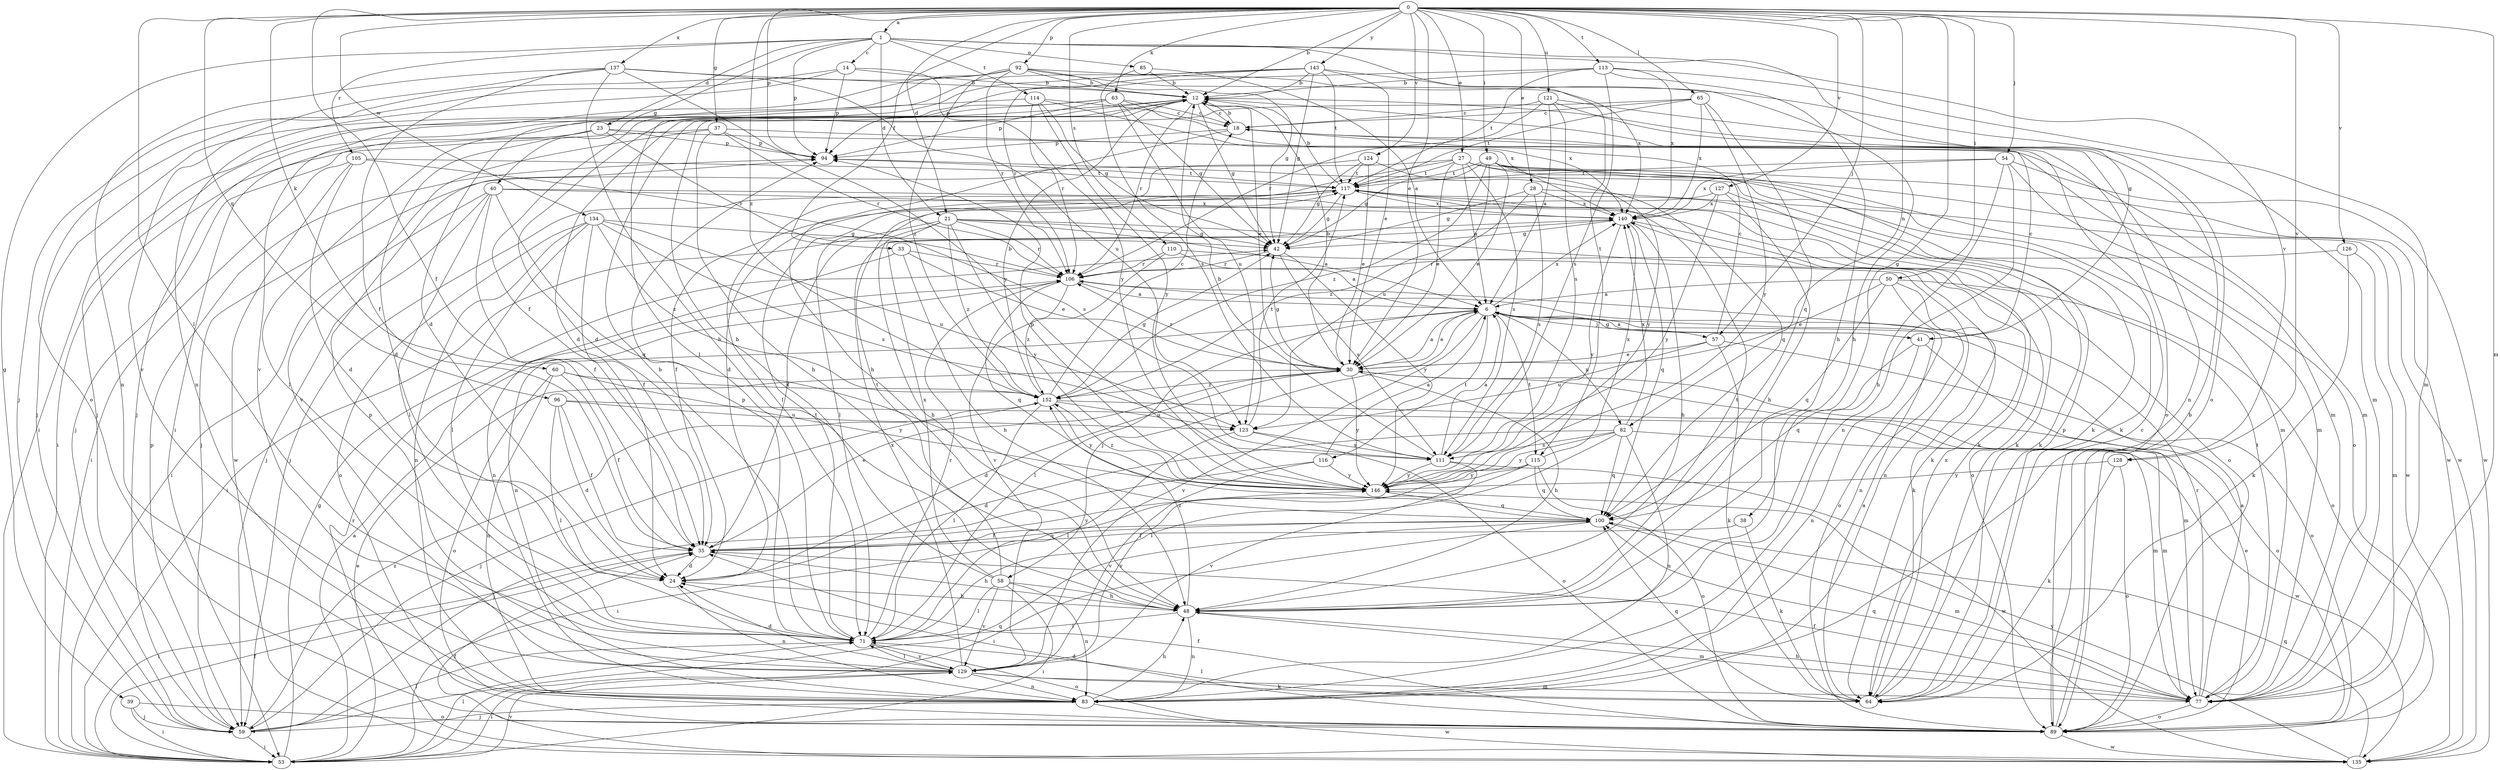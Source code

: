 strict digraph  {
0;
1;
6;
12;
14;
18;
21;
23;
24;
27;
28;
30;
33;
35;
37;
38;
39;
40;
41;
42;
48;
49;
50;
53;
54;
57;
58;
59;
60;
63;
64;
65;
71;
77;
82;
83;
85;
89;
92;
94;
96;
100;
105;
106;
110;
111;
113;
114;
115;
116;
117;
121;
123;
124;
126;
127;
128;
129;
134;
135;
137;
140;
143;
146;
152;
0 -> 1  [label=a];
0 -> 12  [label=b];
0 -> 21  [label=d];
0 -> 27  [label=e];
0 -> 28  [label=e];
0 -> 30  [label=e];
0 -> 33  [label=f];
0 -> 35  [label=f];
0 -> 37  [label=g];
0 -> 38  [label=g];
0 -> 49  [label=i];
0 -> 50  [label=i];
0 -> 54  [label=j];
0 -> 57  [label=j];
0 -> 60  [label=k];
0 -> 63  [label=k];
0 -> 65  [label=l];
0 -> 71  [label=l];
0 -> 77  [label=m];
0 -> 82  [label=n];
0 -> 92  [label=p];
0 -> 94  [label=p];
0 -> 96  [label=q];
0 -> 110  [label=s];
0 -> 113  [label=t];
0 -> 121  [label=u];
0 -> 124  [label=v];
0 -> 126  [label=v];
0 -> 127  [label=v];
0 -> 128  [label=v];
0 -> 134  [label=w];
0 -> 137  [label=x];
0 -> 143  [label=y];
0 -> 152  [label=z];
1 -> 14  [label=c];
1 -> 21  [label=d];
1 -> 23  [label=d];
1 -> 39  [label=g];
1 -> 40  [label=g];
1 -> 41  [label=g];
1 -> 85  [label=o];
1 -> 94  [label=p];
1 -> 105  [label=r];
1 -> 114  [label=t];
1 -> 115  [label=t];
1 -> 128  [label=v];
6 -> 30  [label=e];
6 -> 41  [label=g];
6 -> 57  [label=j];
6 -> 58  [label=j];
6 -> 71  [label=l];
6 -> 82  [label=n];
6 -> 115  [label=t];
6 -> 116  [label=t];
6 -> 129  [label=v];
6 -> 140  [label=x];
12 -> 18  [label=c];
12 -> 24  [label=d];
12 -> 30  [label=e];
12 -> 42  [label=g];
12 -> 53  [label=i];
12 -> 59  [label=j];
12 -> 89  [label=o];
12 -> 106  [label=r];
14 -> 12  [label=b];
14 -> 83  [label=n];
14 -> 89  [label=o];
14 -> 94  [label=p];
14 -> 146  [label=y];
18 -> 12  [label=b];
18 -> 48  [label=h];
18 -> 94  [label=p];
21 -> 6  [label=a];
21 -> 35  [label=f];
21 -> 42  [label=g];
21 -> 48  [label=h];
21 -> 53  [label=i];
21 -> 64  [label=k];
21 -> 106  [label=r];
21 -> 146  [label=y];
21 -> 152  [label=z];
23 -> 24  [label=d];
23 -> 53  [label=i];
23 -> 71  [label=l];
23 -> 77  [label=m];
23 -> 94  [label=p];
23 -> 106  [label=r];
24 -> 48  [label=h];
24 -> 83  [label=n];
27 -> 6  [label=a];
27 -> 24  [label=d];
27 -> 30  [label=e];
27 -> 59  [label=j];
27 -> 64  [label=k];
27 -> 77  [label=m];
27 -> 111  [label=s];
27 -> 117  [label=t];
27 -> 135  [label=w];
28 -> 42  [label=g];
28 -> 111  [label=s];
28 -> 135  [label=w];
28 -> 140  [label=x];
28 -> 152  [label=z];
30 -> 6  [label=a];
30 -> 12  [label=b];
30 -> 24  [label=d];
30 -> 42  [label=g];
30 -> 48  [label=h];
30 -> 89  [label=o];
30 -> 106  [label=r];
30 -> 146  [label=y];
30 -> 152  [label=z];
33 -> 30  [label=e];
33 -> 48  [label=h];
33 -> 83  [label=n];
33 -> 106  [label=r];
35 -> 24  [label=d];
35 -> 30  [label=e];
35 -> 48  [label=h];
35 -> 53  [label=i];
35 -> 100  [label=q];
35 -> 146  [label=y];
37 -> 48  [label=h];
37 -> 59  [label=j];
37 -> 77  [label=m];
37 -> 94  [label=p];
37 -> 106  [label=r];
37 -> 129  [label=v];
38 -> 35  [label=f];
38 -> 64  [label=k];
39 -> 53  [label=i];
39 -> 59  [label=j];
39 -> 89  [label=o];
40 -> 35  [label=f];
40 -> 53  [label=i];
40 -> 59  [label=j];
40 -> 64  [label=k];
40 -> 71  [label=l];
40 -> 100  [label=q];
40 -> 140  [label=x];
41 -> 6  [label=a];
41 -> 18  [label=c];
41 -> 77  [label=m];
41 -> 83  [label=n];
41 -> 100  [label=q];
42 -> 106  [label=r];
42 -> 111  [label=s];
42 -> 146  [label=y];
48 -> 71  [label=l];
48 -> 77  [label=m];
48 -> 83  [label=n];
48 -> 117  [label=t];
48 -> 152  [label=z];
49 -> 30  [label=e];
49 -> 42  [label=g];
49 -> 64  [label=k];
49 -> 77  [label=m];
49 -> 117  [label=t];
49 -> 123  [label=u];
49 -> 135  [label=w];
49 -> 146  [label=y];
49 -> 152  [label=z];
50 -> 6  [label=a];
50 -> 30  [label=e];
50 -> 64  [label=k];
50 -> 83  [label=n];
50 -> 89  [label=o];
50 -> 100  [label=q];
53 -> 6  [label=a];
53 -> 30  [label=e];
53 -> 35  [label=f];
53 -> 42  [label=g];
53 -> 71  [label=l];
53 -> 129  [label=v];
54 -> 48  [label=h];
54 -> 83  [label=n];
54 -> 89  [label=o];
54 -> 117  [label=t];
54 -> 135  [label=w];
54 -> 140  [label=x];
57 -> 18  [label=c];
57 -> 30  [label=e];
57 -> 64  [label=k];
57 -> 89  [label=o];
57 -> 123  [label=u];
58 -> 12  [label=b];
58 -> 48  [label=h];
58 -> 53  [label=i];
58 -> 71  [label=l];
58 -> 83  [label=n];
58 -> 117  [label=t];
58 -> 129  [label=v];
58 -> 140  [label=x];
59 -> 53  [label=i];
59 -> 71  [label=l];
59 -> 94  [label=p];
59 -> 100  [label=q];
59 -> 152  [label=z];
60 -> 35  [label=f];
60 -> 83  [label=n];
60 -> 89  [label=o];
60 -> 146  [label=y];
60 -> 152  [label=z];
63 -> 18  [label=c];
63 -> 24  [label=d];
63 -> 42  [label=g];
63 -> 59  [label=j];
63 -> 94  [label=p];
63 -> 123  [label=u];
63 -> 140  [label=x];
64 -> 6  [label=a];
64 -> 71  [label=l];
64 -> 94  [label=p];
64 -> 100  [label=q];
64 -> 140  [label=x];
65 -> 18  [label=c];
65 -> 53  [label=i];
65 -> 100  [label=q];
65 -> 117  [label=t];
65 -> 140  [label=x];
65 -> 146  [label=y];
71 -> 12  [label=b];
71 -> 89  [label=o];
71 -> 94  [label=p];
71 -> 106  [label=r];
71 -> 117  [label=t];
71 -> 129  [label=v];
77 -> 6  [label=a];
77 -> 35  [label=f];
77 -> 48  [label=h];
77 -> 89  [label=o];
77 -> 100  [label=q];
77 -> 106  [label=r];
77 -> 117  [label=t];
82 -> 24  [label=d];
82 -> 71  [label=l];
82 -> 83  [label=n];
82 -> 100  [label=q];
82 -> 111  [label=s];
82 -> 135  [label=w];
82 -> 140  [label=x];
82 -> 146  [label=y];
83 -> 48  [label=h];
83 -> 59  [label=j];
83 -> 135  [label=w];
85 -> 6  [label=a];
85 -> 12  [label=b];
85 -> 111  [label=s];
89 -> 12  [label=b];
89 -> 18  [label=c];
89 -> 24  [label=d];
89 -> 30  [label=e];
89 -> 35  [label=f];
89 -> 135  [label=w];
92 -> 12  [label=b];
92 -> 24  [label=d];
92 -> 42  [label=g];
92 -> 59  [label=j];
92 -> 89  [label=o];
92 -> 106  [label=r];
92 -> 129  [label=v];
92 -> 140  [label=x];
92 -> 152  [label=z];
94 -> 117  [label=t];
96 -> 24  [label=d];
96 -> 35  [label=f];
96 -> 71  [label=l];
96 -> 77  [label=m];
96 -> 123  [label=u];
100 -> 35  [label=f];
100 -> 53  [label=i];
100 -> 77  [label=m];
105 -> 24  [label=d];
105 -> 53  [label=i];
105 -> 111  [label=s];
105 -> 117  [label=t];
105 -> 135  [label=w];
106 -> 6  [label=a];
106 -> 83  [label=n];
106 -> 89  [label=o];
106 -> 100  [label=q];
106 -> 152  [label=z];
110 -> 6  [label=a];
110 -> 83  [label=n];
110 -> 106  [label=r];
110 -> 129  [label=v];
111 -> 6  [label=a];
111 -> 12  [label=b];
111 -> 129  [label=v];
111 -> 135  [label=w];
111 -> 146  [label=y];
113 -> 12  [label=b];
113 -> 48  [label=h];
113 -> 77  [label=m];
113 -> 106  [label=r];
113 -> 111  [label=s];
113 -> 117  [label=t];
113 -> 140  [label=x];
114 -> 18  [label=c];
114 -> 42  [label=g];
114 -> 59  [label=j];
114 -> 106  [label=r];
114 -> 140  [label=x];
114 -> 146  [label=y];
115 -> 53  [label=i];
115 -> 89  [label=o];
115 -> 100  [label=q];
115 -> 129  [label=v];
115 -> 140  [label=x];
115 -> 146  [label=y];
116 -> 6  [label=a];
116 -> 59  [label=j];
116 -> 129  [label=v];
116 -> 146  [label=y];
117 -> 12  [label=b];
117 -> 35  [label=f];
117 -> 42  [label=g];
117 -> 59  [label=j];
117 -> 64  [label=k];
117 -> 89  [label=o];
117 -> 140  [label=x];
121 -> 6  [label=a];
121 -> 18  [label=c];
121 -> 77  [label=m];
121 -> 83  [label=n];
121 -> 106  [label=r];
121 -> 111  [label=s];
123 -> 71  [label=l];
123 -> 89  [label=o];
123 -> 111  [label=s];
123 -> 117  [label=t];
124 -> 30  [label=e];
124 -> 42  [label=g];
124 -> 71  [label=l];
124 -> 100  [label=q];
124 -> 117  [label=t];
126 -> 64  [label=k];
126 -> 77  [label=m];
126 -> 106  [label=r];
127 -> 48  [label=h];
127 -> 64  [label=k];
127 -> 71  [label=l];
127 -> 140  [label=x];
127 -> 146  [label=y];
128 -> 64  [label=k];
128 -> 89  [label=o];
128 -> 146  [label=y];
129 -> 24  [label=d];
129 -> 53  [label=i];
129 -> 64  [label=k];
129 -> 71  [label=l];
129 -> 77  [label=m];
129 -> 83  [label=n];
129 -> 94  [label=p];
129 -> 140  [label=x];
134 -> 35  [label=f];
134 -> 42  [label=g];
134 -> 71  [label=l];
134 -> 83  [label=n];
134 -> 89  [label=o];
134 -> 111  [label=s];
134 -> 123  [label=u];
134 -> 152  [label=z];
135 -> 35  [label=f];
135 -> 100  [label=q];
135 -> 106  [label=r];
135 -> 146  [label=y];
137 -> 12  [label=b];
137 -> 35  [label=f];
137 -> 48  [label=h];
137 -> 83  [label=n];
137 -> 123  [label=u];
137 -> 129  [label=v];
137 -> 146  [label=y];
140 -> 42  [label=g];
140 -> 48  [label=h];
140 -> 89  [label=o];
140 -> 100  [label=q];
140 -> 146  [label=y];
143 -> 12  [label=b];
143 -> 30  [label=e];
143 -> 35  [label=f];
143 -> 42  [label=g];
143 -> 48  [label=h];
143 -> 71  [label=l];
143 -> 94  [label=p];
143 -> 117  [label=t];
146 -> 94  [label=p];
146 -> 100  [label=q];
146 -> 152  [label=z];
152 -> 12  [label=b];
152 -> 18  [label=c];
152 -> 42  [label=g];
152 -> 59  [label=j];
152 -> 71  [label=l];
152 -> 77  [label=m];
152 -> 123  [label=u];
152 -> 146  [label=y];
}
